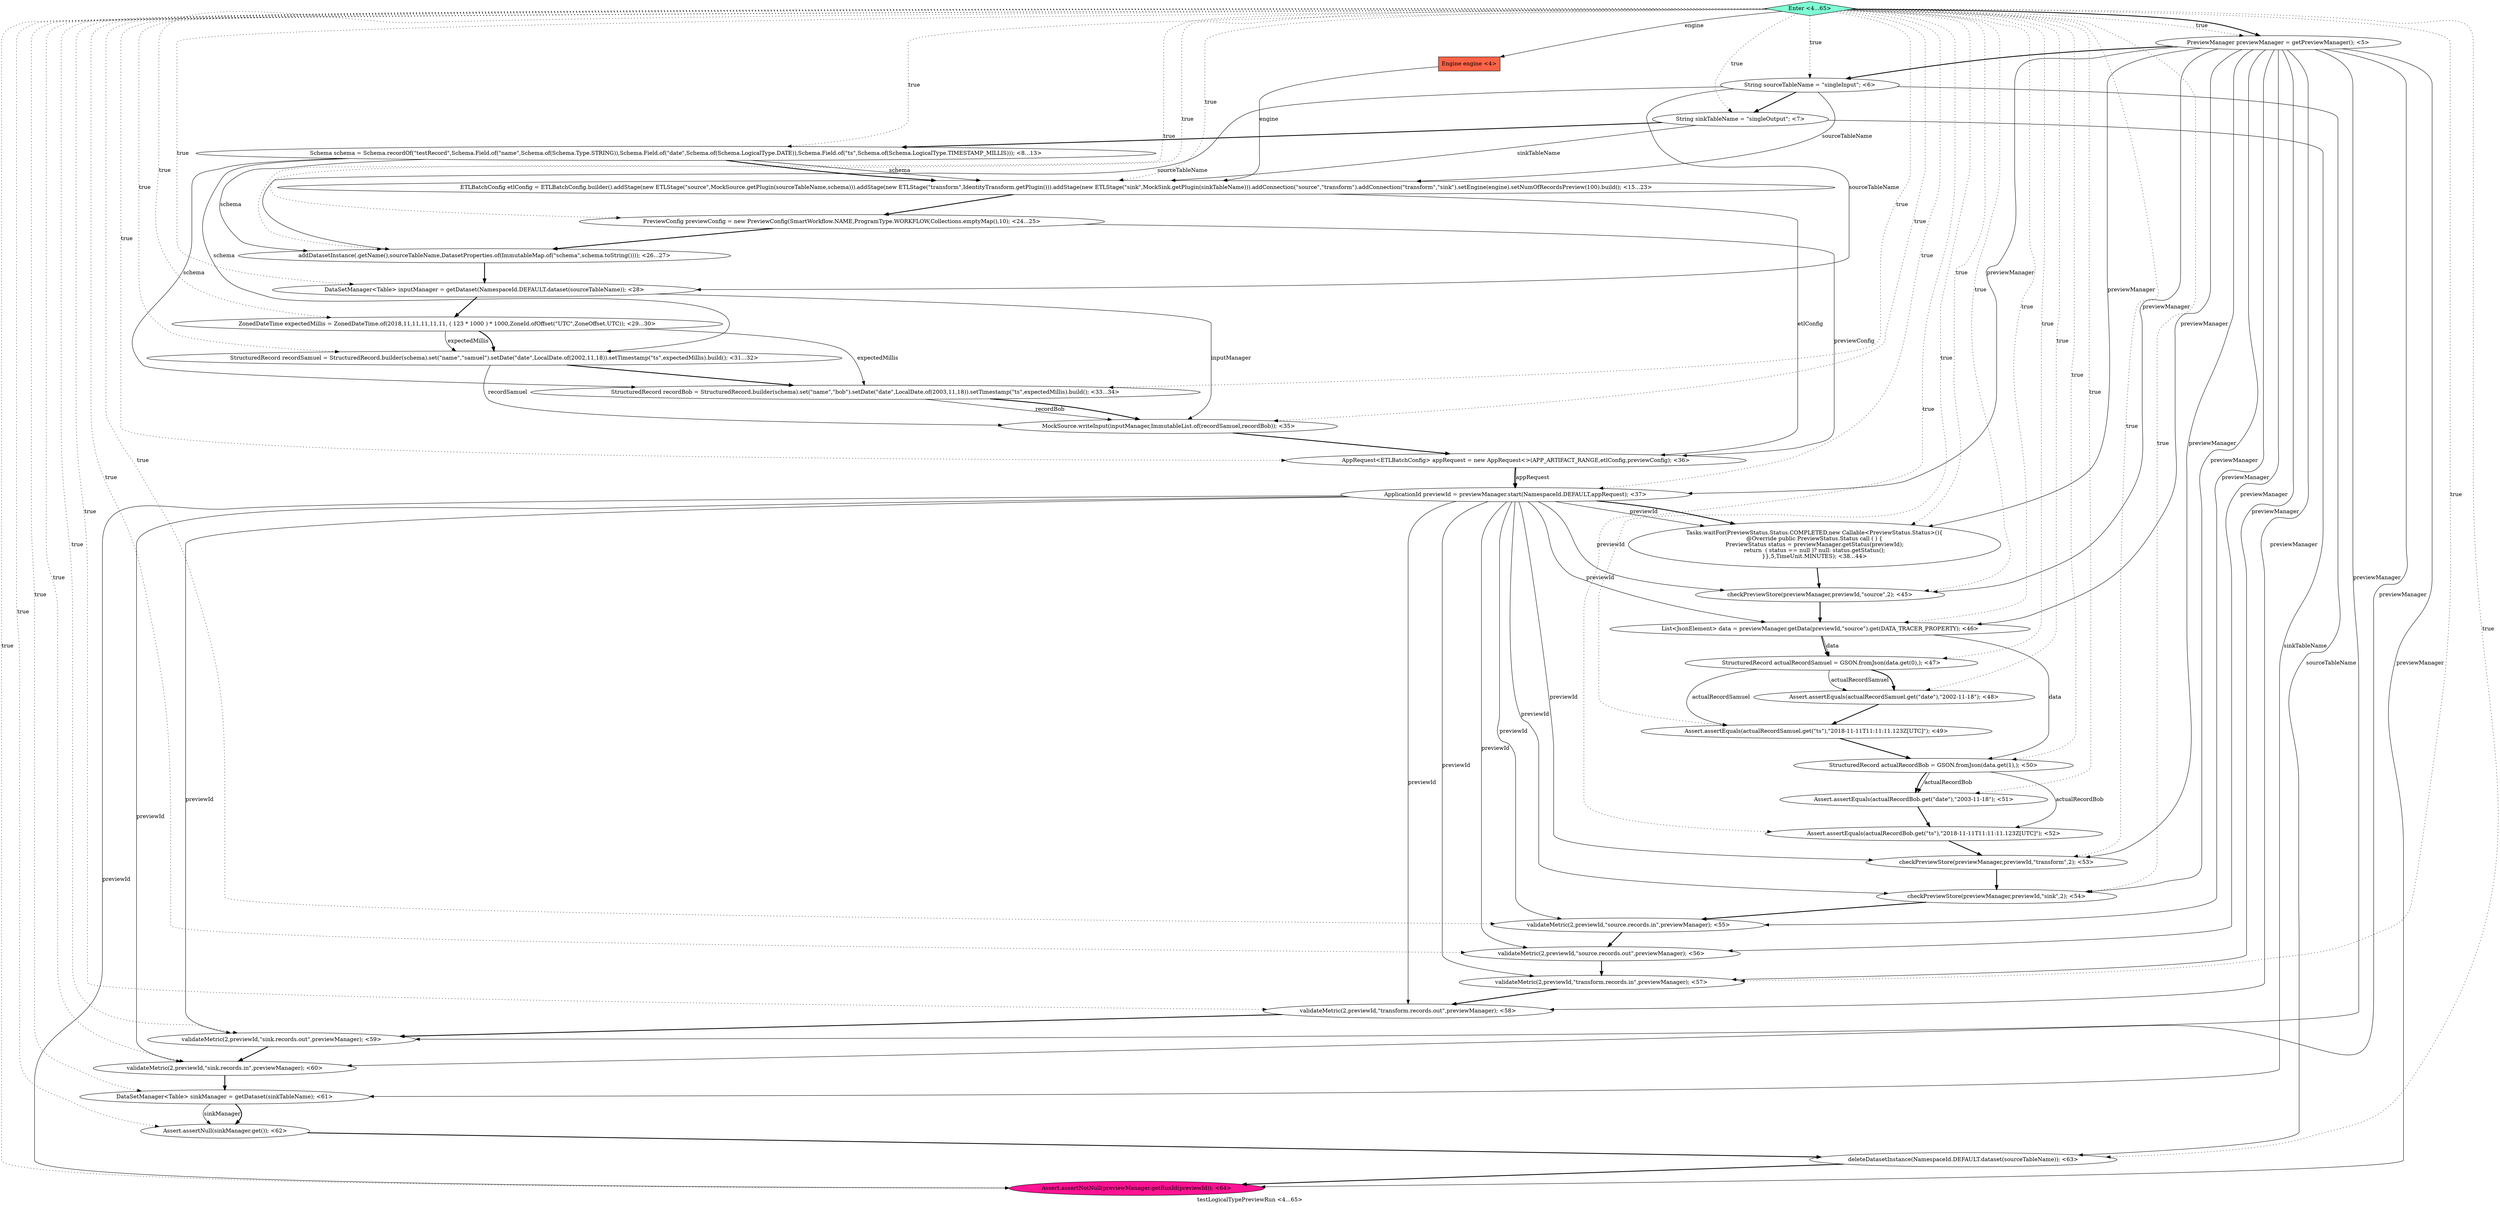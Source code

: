 digraph PDG {
label = "testLogicalTypePreviewRun <4...65>";
0.5 [style = filled, label = "ETLBatchConfig etlConfig = ETLBatchConfig.builder().addStage(new ETLStage(\"source\",MockSource.getPlugin(sourceTableName,schema))).addStage(new ETLStage(\"transform\",IdentityTransform.getPlugin())).addStage(new ETLStage(\"sink\",MockSink.getPlugin(sinkTableName))).addConnection(\"source\",\"transform\").addConnection(\"transform\",\"sink\").setEngine(engine).setNumOfRecordsPreview(100).build(); <15...23>", fillcolor = white, shape = ellipse];
0.15 [style = filled, label = "Tasks.waitFor(PreviewStatus.Status.COMPLETED,new Callable<PreviewStatus.Status>(){
@Override public PreviewStatus.Status call ( ) {
PreviewStatus status = previewManager.getStatus(previewId);
return  ( status == null )? null: status.getStatus();
}},5,TimeUnit.MINUTES); <38...44>", fillcolor = white, shape = ellipse];
0.0 [style = filled, label = "Engine engine <4>", fillcolor = tomato, shape = box];
0.2 [style = filled, label = "String sourceTableName = \"singleInput\"; <6>", fillcolor = white, shape = ellipse];
0.9 [style = filled, label = "ZonedDateTime expectedMillis = ZonedDateTime.of(2018,11,11,11,11,11, ( 123 * 1000 ) * 1000,ZoneId.ofOffset(\"UTC\",ZoneOffset.UTC)); <29...30>", fillcolor = white, shape = ellipse];
0.4 [style = filled, label = "Schema schema = Schema.recordOf(\"testRecord\",Schema.Field.of(\"name\",Schema.of(Schema.Type.STRING)),Schema.Field.of(\"date\",Schema.of(Schema.LogicalType.DATE)),Schema.Field.of(\"ts\",Schema.of(Schema.LogicalType.TIMESTAMP_MILLIS))); <8...13>", fillcolor = white, shape = ellipse];
0.11 [style = filled, label = "StructuredRecord recordBob = StructuredRecord.builder(schema).set(\"name\",\"bob\").setDate(\"date\",LocalDate.of(2003,11,18)).setTimestamp(\"ts\",expectedMillis).build(); <33...34>", fillcolor = white, shape = ellipse];
0.19 [style = filled, label = "Assert.assertEquals(actualRecordSamuel.get(\"date\"),\"2002-11-18\"); <48>", fillcolor = white, shape = ellipse];
0.27 [style = filled, label = "validateMetric(2,previewId,\"source.records.out\",previewManager); <56>", fillcolor = white, shape = ellipse];
0.34 [style = filled, label = "deleteDatasetInstance(NamespaceId.DEFAULT.dataset(sourceTableName)); <63>", fillcolor = white, shape = ellipse];
0.10 [style = filled, label = "StructuredRecord recordSamuel = StructuredRecord.builder(schema).set(\"name\",\"samuel\").setDate(\"date\",LocalDate.of(2002,11,18)).setTimestamp(\"ts\",expectedMillis).build(); <31...32>", fillcolor = white, shape = ellipse];
0.35 [style = filled, label = "Assert.assertNotNull(previewManager.getRunId(previewId)); <64>", fillcolor = deeppink, shape = ellipse];
0.32 [style = filled, label = "DataSetManager<Table> sinkManager = getDataset(sinkTableName); <61>", fillcolor = white, shape = ellipse];
0.22 [style = filled, label = "Assert.assertEquals(actualRecordBob.get(\"date\"),\"2003-11-18\"); <51>", fillcolor = white, shape = ellipse];
0.26 [style = filled, label = "validateMetric(2,previewId,\"source.records.in\",previewManager); <55>", fillcolor = white, shape = ellipse];
0.8 [style = filled, label = "DataSetManager<Table> inputManager = getDataset(NamespaceId.DEFAULT.dataset(sourceTableName)); <28>", fillcolor = white, shape = ellipse];
0.28 [style = filled, label = "validateMetric(2,previewId,\"transform.records.in\",previewManager); <57>", fillcolor = white, shape = ellipse];
0.31 [style = filled, label = "validateMetric(2,previewId,\"sink.records.in\",previewManager); <60>", fillcolor = white, shape = ellipse];
0.13 [style = filled, label = "AppRequest<ETLBatchConfig> appRequest = new AppRequest<>(APP_ARTIFACT_RANGE,etlConfig,previewConfig); <36>", fillcolor = white, shape = ellipse];
0.7 [style = filled, label = "addDatasetInstance(.getName(),sourceTableName,DatasetProperties.of(ImmutableMap.of(\"schema\",schema.toString()))); <26...27>", fillcolor = white, shape = ellipse];
0.33 [style = filled, label = "Assert.assertNull(sinkManager.get()); <62>", fillcolor = white, shape = ellipse];
0.36 [style = filled, label = "Enter <4...65>", fillcolor = aquamarine, shape = diamond];
0.18 [style = filled, label = "StructuredRecord actualRecordSamuel = GSON.fromJson(data.get(0),); <47>", fillcolor = white, shape = ellipse];
0.17 [style = filled, label = "List<JsonElement> data = previewManager.getData(previewId,\"source\").get(DATA_TRACER_PROPERTY); <46>", fillcolor = white, shape = ellipse];
0.29 [style = filled, label = "validateMetric(2,previewId,\"transform.records.out\",previewManager); <58>", fillcolor = white, shape = ellipse];
0.16 [style = filled, label = "checkPreviewStore(previewManager,previewId,\"source\",2); <45>", fillcolor = white, shape = ellipse];
0.3 [style = filled, label = "String sinkTableName = \"singleOutput\"; <7>", fillcolor = white, shape = ellipse];
0.6 [style = filled, label = "PreviewConfig previewConfig = new PreviewConfig(SmartWorkflow.NAME,ProgramType.WORKFLOW,Collections.emptyMap(),10); <24...25>", fillcolor = white, shape = ellipse];
0.24 [style = filled, label = "checkPreviewStore(previewManager,previewId,\"transform\",2); <53>", fillcolor = white, shape = ellipse];
0.1 [style = filled, label = "PreviewManager previewManager = getPreviewManager(); <5>", fillcolor = white, shape = ellipse];
0.14 [style = filled, label = "ApplicationId previewId = previewManager.start(NamespaceId.DEFAULT,appRequest); <37>", fillcolor = white, shape = ellipse];
0.12 [style = filled, label = "MockSource.writeInput(inputManager,ImmutableList.of(recordSamuel,recordBob)); <35>", fillcolor = white, shape = ellipse];
0.30 [style = filled, label = "validateMetric(2,previewId,\"sink.records.out\",previewManager); <59>", fillcolor = white, shape = ellipse];
0.20 [style = filled, label = "Assert.assertEquals(actualRecordSamuel.get(\"ts\"),\"2018-11-11T11:11:11.123Z[UTC]\"); <49>", fillcolor = white, shape = ellipse];
0.25 [style = filled, label = "checkPreviewStore(previewManager,previewId,\"sink\",2); <54>", fillcolor = white, shape = ellipse];
0.21 [style = filled, label = "StructuredRecord actualRecordBob = GSON.fromJson(data.get(1),); <50>", fillcolor = white, shape = ellipse];
0.23 [style = filled, label = "Assert.assertEquals(actualRecordBob.get(\"ts\"),\"2018-11-11T11:11:11.123Z[UTC]\"); <52>", fillcolor = white, shape = ellipse];
0.0 -> 0.5 [style = solid, label="engine"];
0.1 -> 0.2 [style = bold, label=""];
0.1 -> 0.14 [style = solid, label="previewManager"];
0.1 -> 0.15 [style = solid, label="previewManager"];
0.1 -> 0.16 [style = solid, label="previewManager"];
0.1 -> 0.17 [style = solid, label="previewManager"];
0.1 -> 0.24 [style = solid, label="previewManager"];
0.1 -> 0.25 [style = solid, label="previewManager"];
0.1 -> 0.26 [style = solid, label="previewManager"];
0.1 -> 0.27 [style = solid, label="previewManager"];
0.1 -> 0.28 [style = solid, label="previewManager"];
0.1 -> 0.29 [style = solid, label="previewManager"];
0.1 -> 0.30 [style = solid, label="previewManager"];
0.1 -> 0.31 [style = solid, label="previewManager"];
0.1 -> 0.35 [style = solid, label="previewManager"];
0.2 -> 0.3 [style = bold, label=""];
0.2 -> 0.5 [style = solid, label="sourceTableName"];
0.2 -> 0.7 [style = solid, label="sourceTableName"];
0.2 -> 0.8 [style = solid, label="sourceTableName"];
0.2 -> 0.34 [style = solid, label="sourceTableName"];
0.3 -> 0.4 [style = bold, label=""];
0.3 -> 0.5 [style = solid, label="sinkTableName"];
0.3 -> 0.32 [style = solid, label="sinkTableName"];
0.4 -> 0.5 [style = solid, label="schema"];
0.4 -> 0.5 [style = bold, label=""];
0.4 -> 0.7 [style = solid, label="schema"];
0.4 -> 0.10 [style = solid, label="schema"];
0.4 -> 0.11 [style = solid, label="schema"];
0.5 -> 0.6 [style = bold, label=""];
0.5 -> 0.13 [style = solid, label="etlConfig"];
0.6 -> 0.7 [style = bold, label=""];
0.6 -> 0.13 [style = solid, label="previewConfig"];
0.7 -> 0.8 [style = bold, label=""];
0.8 -> 0.9 [style = bold, label=""];
0.8 -> 0.12 [style = solid, label="inputManager"];
0.9 -> 0.10 [style = solid, label="expectedMillis"];
0.9 -> 0.10 [style = bold, label=""];
0.9 -> 0.11 [style = solid, label="expectedMillis"];
0.10 -> 0.11 [style = bold, label=""];
0.10 -> 0.12 [style = solid, label="recordSamuel"];
0.11 -> 0.12 [style = solid, label="recordBob"];
0.11 -> 0.12 [style = bold, label=""];
0.12 -> 0.13 [style = bold, label=""];
0.13 -> 0.14 [style = solid, label="appRequest"];
0.13 -> 0.14 [style = bold, label=""];
0.14 -> 0.15 [style = solid, label="previewId"];
0.14 -> 0.15 [style = bold, label=""];
0.14 -> 0.16 [style = solid, label="previewId"];
0.14 -> 0.17 [style = solid, label="previewId"];
0.14 -> 0.24 [style = solid, label="previewId"];
0.14 -> 0.25 [style = solid, label="previewId"];
0.14 -> 0.26 [style = solid, label="previewId"];
0.14 -> 0.27 [style = solid, label="previewId"];
0.14 -> 0.28 [style = solid, label="previewId"];
0.14 -> 0.29 [style = solid, label="previewId"];
0.14 -> 0.30 [style = solid, label="previewId"];
0.14 -> 0.31 [style = solid, label="previewId"];
0.14 -> 0.35 [style = solid, label="previewId"];
0.15 -> 0.16 [style = bold, label=""];
0.16 -> 0.17 [style = bold, label=""];
0.17 -> 0.18 [style = solid, label="data"];
0.17 -> 0.18 [style = bold, label=""];
0.17 -> 0.21 [style = solid, label="data"];
0.18 -> 0.19 [style = solid, label="actualRecordSamuel"];
0.18 -> 0.19 [style = bold, label=""];
0.18 -> 0.20 [style = solid, label="actualRecordSamuel"];
0.19 -> 0.20 [style = bold, label=""];
0.20 -> 0.21 [style = bold, label=""];
0.21 -> 0.22 [style = solid, label="actualRecordBob"];
0.21 -> 0.22 [style = bold, label=""];
0.21 -> 0.23 [style = solid, label="actualRecordBob"];
0.22 -> 0.23 [style = bold, label=""];
0.23 -> 0.24 [style = bold, label=""];
0.24 -> 0.25 [style = bold, label=""];
0.25 -> 0.26 [style = bold, label=""];
0.26 -> 0.27 [style = bold, label=""];
0.27 -> 0.28 [style = bold, label=""];
0.28 -> 0.29 [style = bold, label=""];
0.29 -> 0.30 [style = bold, label=""];
0.30 -> 0.31 [style = bold, label=""];
0.31 -> 0.32 [style = bold, label=""];
0.32 -> 0.33 [style = solid, label="sinkManager"];
0.32 -> 0.33 [style = bold, label=""];
0.33 -> 0.34 [style = bold, label=""];
0.34 -> 0.35 [style = bold, label=""];
0.36 -> 0.0 [style = solid, label="engine"];
0.36 -> 0.1 [style = dotted, label="true"];
0.36 -> 0.1 [style = bold, label=""];
0.36 -> 0.2 [style = dotted, label="true"];
0.36 -> 0.3 [style = dotted, label="true"];
0.36 -> 0.4 [style = dotted, label="true"];
0.36 -> 0.5 [style = dotted, label="true"];
0.36 -> 0.6 [style = dotted, label="true"];
0.36 -> 0.7 [style = dotted, label="true"];
0.36 -> 0.8 [style = dotted, label="true"];
0.36 -> 0.9 [style = dotted, label="true"];
0.36 -> 0.10 [style = dotted, label="true"];
0.36 -> 0.11 [style = dotted, label="true"];
0.36 -> 0.12 [style = dotted, label="true"];
0.36 -> 0.13 [style = dotted, label="true"];
0.36 -> 0.14 [style = dotted, label="true"];
0.36 -> 0.15 [style = dotted, label="true"];
0.36 -> 0.16 [style = dotted, label="true"];
0.36 -> 0.17 [style = dotted, label="true"];
0.36 -> 0.18 [style = dotted, label="true"];
0.36 -> 0.19 [style = dotted, label="true"];
0.36 -> 0.20 [style = dotted, label="true"];
0.36 -> 0.21 [style = dotted, label="true"];
0.36 -> 0.22 [style = dotted, label="true"];
0.36 -> 0.23 [style = dotted, label="true"];
0.36 -> 0.24 [style = dotted, label="true"];
0.36 -> 0.25 [style = dotted, label="true"];
0.36 -> 0.26 [style = dotted, label="true"];
0.36 -> 0.27 [style = dotted, label="true"];
0.36 -> 0.28 [style = dotted, label="true"];
0.36 -> 0.29 [style = dotted, label="true"];
0.36 -> 0.30 [style = dotted, label="true"];
0.36 -> 0.31 [style = dotted, label="true"];
0.36 -> 0.32 [style = dotted, label="true"];
0.36 -> 0.33 [style = dotted, label="true"];
0.36 -> 0.34 [style = dotted, label="true"];
0.36 -> 0.35 [style = dotted, label="true"];
}
